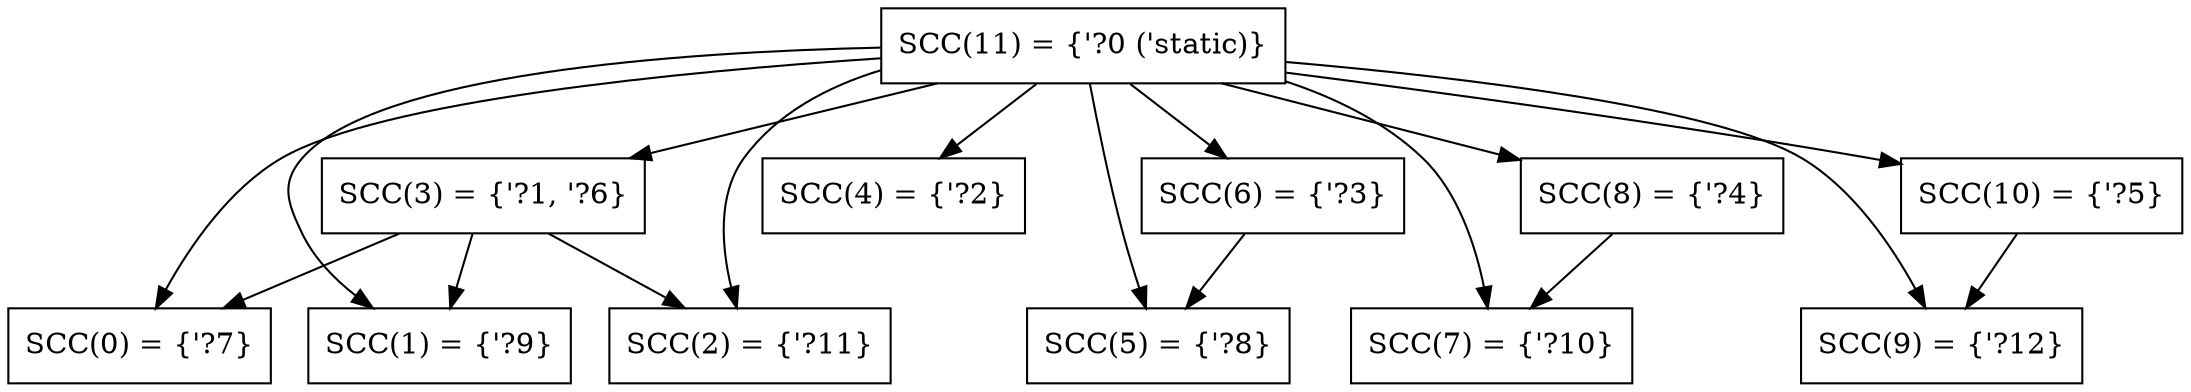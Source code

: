 digraph RegionInferenceContext {
    r0[label="SCC(0) = {\'?7}"][shape="box"];
    r1[label="SCC(1) = {\'?9}"][shape="box"];
    r2[label="SCC(2) = {\'?11}"][shape="box"];
    r3[label="SCC(3) = {\'?1, \'?6}"][shape="box"];
    r4[label="SCC(4) = {\'?2}"][shape="box"];
    r5[label="SCC(5) = {\'?8}"][shape="box"];
    r6[label="SCC(6) = {\'?3}"][shape="box"];
    r7[label="SCC(7) = {\'?10}"][shape="box"];
    r8[label="SCC(8) = {\'?4}"][shape="box"];
    r9[label="SCC(9) = {\'?12}"][shape="box"];
    r10[label="SCC(10) = {\'?5}"][shape="box"];
    r11[label="SCC(11) = {\'?0 (\'static)}"][shape="box"];
    r3 -> r0[label=""];
    r3 -> r1[label=""];
    r3 -> r2[label=""];
    r6 -> r5[label=""];
    r8 -> r7[label=""];
    r10 -> r9[label=""];
    r11 -> r3[label=""];
    r11 -> r4[label=""];
    r11 -> r6[label=""];
    r11 -> r8[label=""];
    r11 -> r10[label=""];
    r11 -> r0[label=""];
    r11 -> r5[label=""];
    r11 -> r1[label=""];
    r11 -> r7[label=""];
    r11 -> r2[label=""];
    r11 -> r9[label=""];
}
